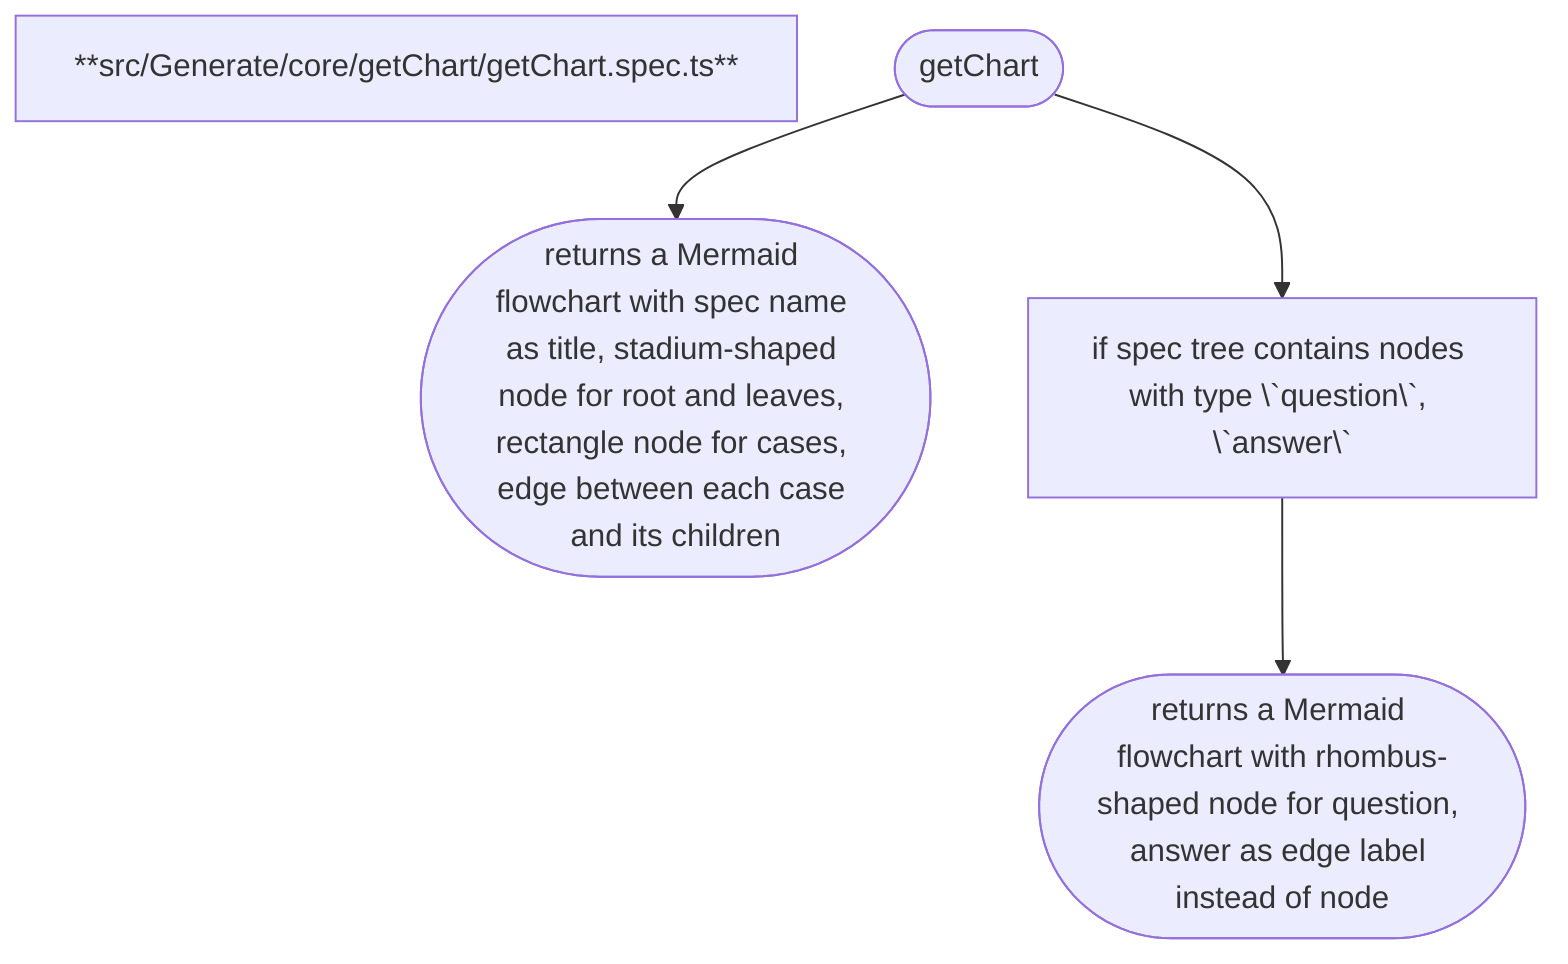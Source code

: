 flowchart TD
title["**src/Generate/core/getChart/getChart.spec.ts**"]
N0(["getChart"])
N1(["returns a Mermaid flowchart with spec name as title, stadium-shaped node for root and leaves, rectangle node for cases, edge between each case and its children"])
N0 --> N1
N2["if spec tree contains nodes with type \`question\`, \`answer\`"]
N0 --> N2
N3(["returns a Mermaid flowchart with rhombus-shaped node for question, answer as edge label instead of node"])
N2 --> N3